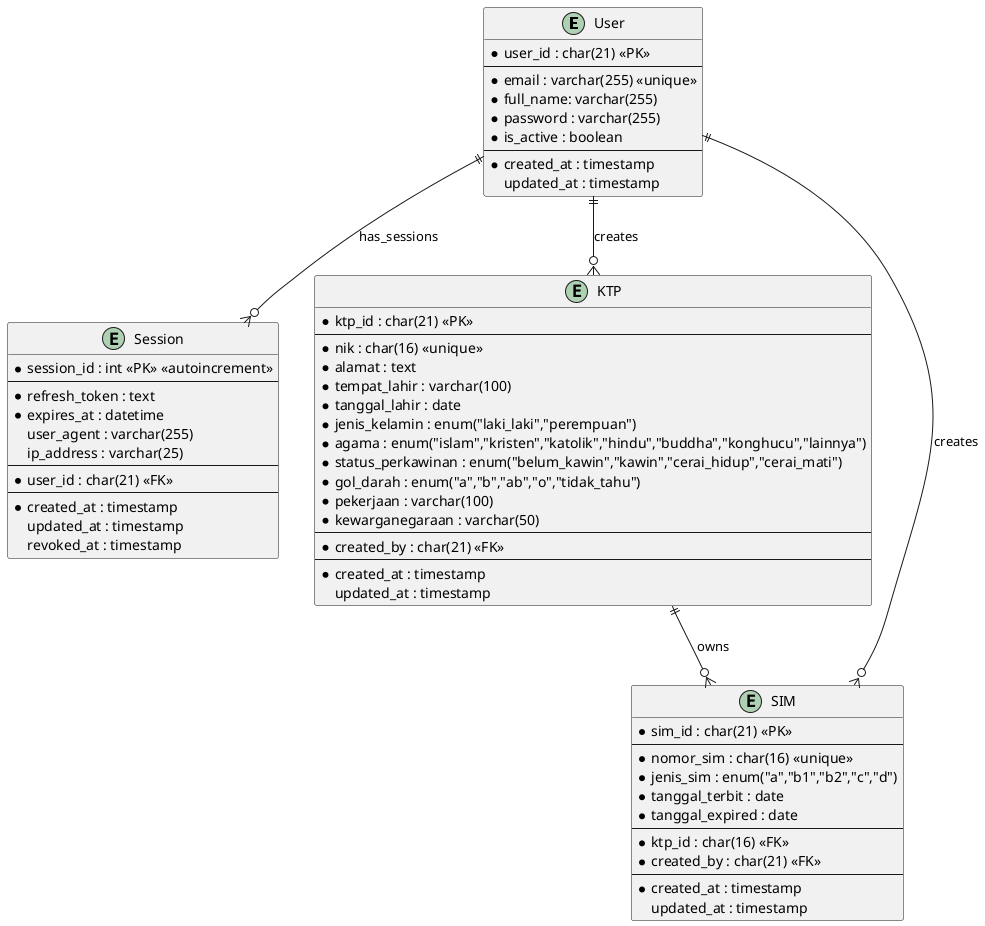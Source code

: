 @startuml

  entity User {
    * user_id : char(21) <<PK>>
    --
    * email : varchar(255) <<unique>>
    * full_name: varchar(255) 
    * password : varchar(255)
    * is_active : boolean
    --
    * created_at : timestamp
    updated_at : timestamp
  }

  entity Session {
    * session_id : int <<PK>> <<autoincrement>>
    --
    * refresh_token : text
    * expires_at : datetime
    user_agent : varchar(255)
    ip_address : varchar(25)
    --
    * user_id : char(21) <<FK>>
    --
    * created_at : timestamp
    updated_at : timestamp
    revoked_at : timestamp
  }

 entity KTP {
    * ktp_id : char(21) <<PK>>
    --
    * nik : char(16) <<unique>>
    * alamat : text
    * tempat_lahir : varchar(100)
    * tanggal_lahir : date
    * jenis_kelamin : enum("laki_laki","perempuan")
    * agama : enum("islam","kristen","katolik","hindu","buddha","konghucu","lainnya")
    * status_perkawinan : enum("belum_kawin","kawin","cerai_hidup","cerai_mati")
    * gol_darah : enum("a","b","ab","o","tidak_tahu")
    * pekerjaan : varchar(100)
    * kewarganegaraan : varchar(50)
    --
    * created_by : char(21) <<FK>>
    --
    * created_at : timestamp
    updated_at : timestamp
  }

    entity SIM {
    * sim_id : char(21) <<PK>>
    --
    * nomor_sim : char(16) <<unique>>
    * jenis_sim : enum("a","b1","b2","c","d")
    * tanggal_terbit : date
    * tanggal_expired : date
    --
    * ktp_id : char(16) <<FK>>
    * created_by : char(21) <<FK>>
    --
    * created_at : timestamp
    updated_at : timestamp
  }

  User ||--o{ Session : "has_sessions"
  User ||--o{ KTP : "creates"
  User ||--o{ SIM : "creates"
  KTP  ||--o{ SIM : "owns"
@enduml